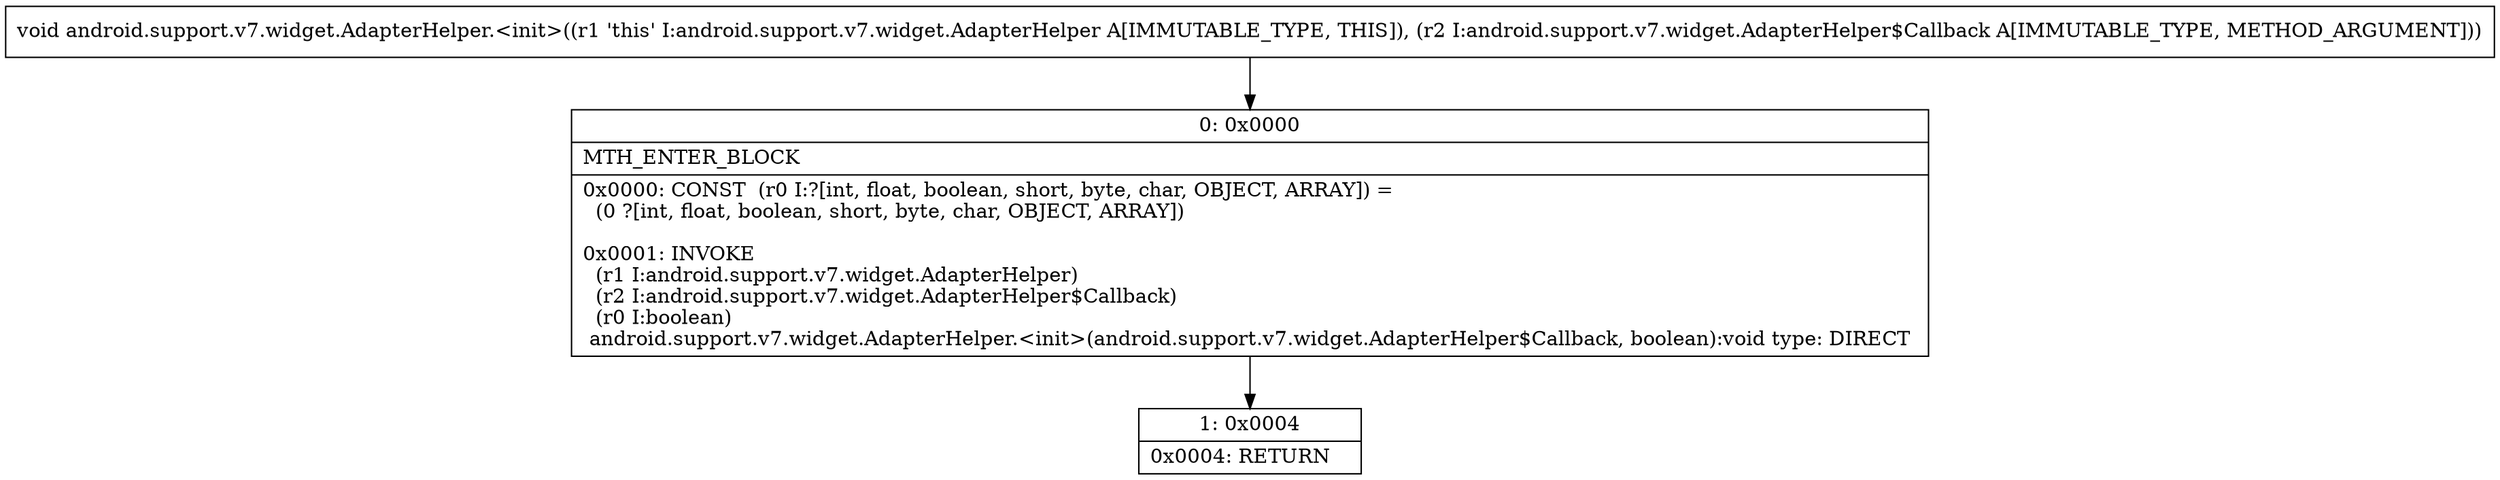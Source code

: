 digraph "CFG forandroid.support.v7.widget.AdapterHelper.\<init\>(Landroid\/support\/v7\/widget\/AdapterHelper$Callback;)V" {
Node_0 [shape=record,label="{0\:\ 0x0000|MTH_ENTER_BLOCK\l|0x0000: CONST  (r0 I:?[int, float, boolean, short, byte, char, OBJECT, ARRAY]) = \l  (0 ?[int, float, boolean, short, byte, char, OBJECT, ARRAY])\l \l0x0001: INVOKE  \l  (r1 I:android.support.v7.widget.AdapterHelper)\l  (r2 I:android.support.v7.widget.AdapterHelper$Callback)\l  (r0 I:boolean)\l android.support.v7.widget.AdapterHelper.\<init\>(android.support.v7.widget.AdapterHelper$Callback, boolean):void type: DIRECT \l}"];
Node_1 [shape=record,label="{1\:\ 0x0004|0x0004: RETURN   \l}"];
MethodNode[shape=record,label="{void android.support.v7.widget.AdapterHelper.\<init\>((r1 'this' I:android.support.v7.widget.AdapterHelper A[IMMUTABLE_TYPE, THIS]), (r2 I:android.support.v7.widget.AdapterHelper$Callback A[IMMUTABLE_TYPE, METHOD_ARGUMENT])) }"];
MethodNode -> Node_0;
Node_0 -> Node_1;
}

